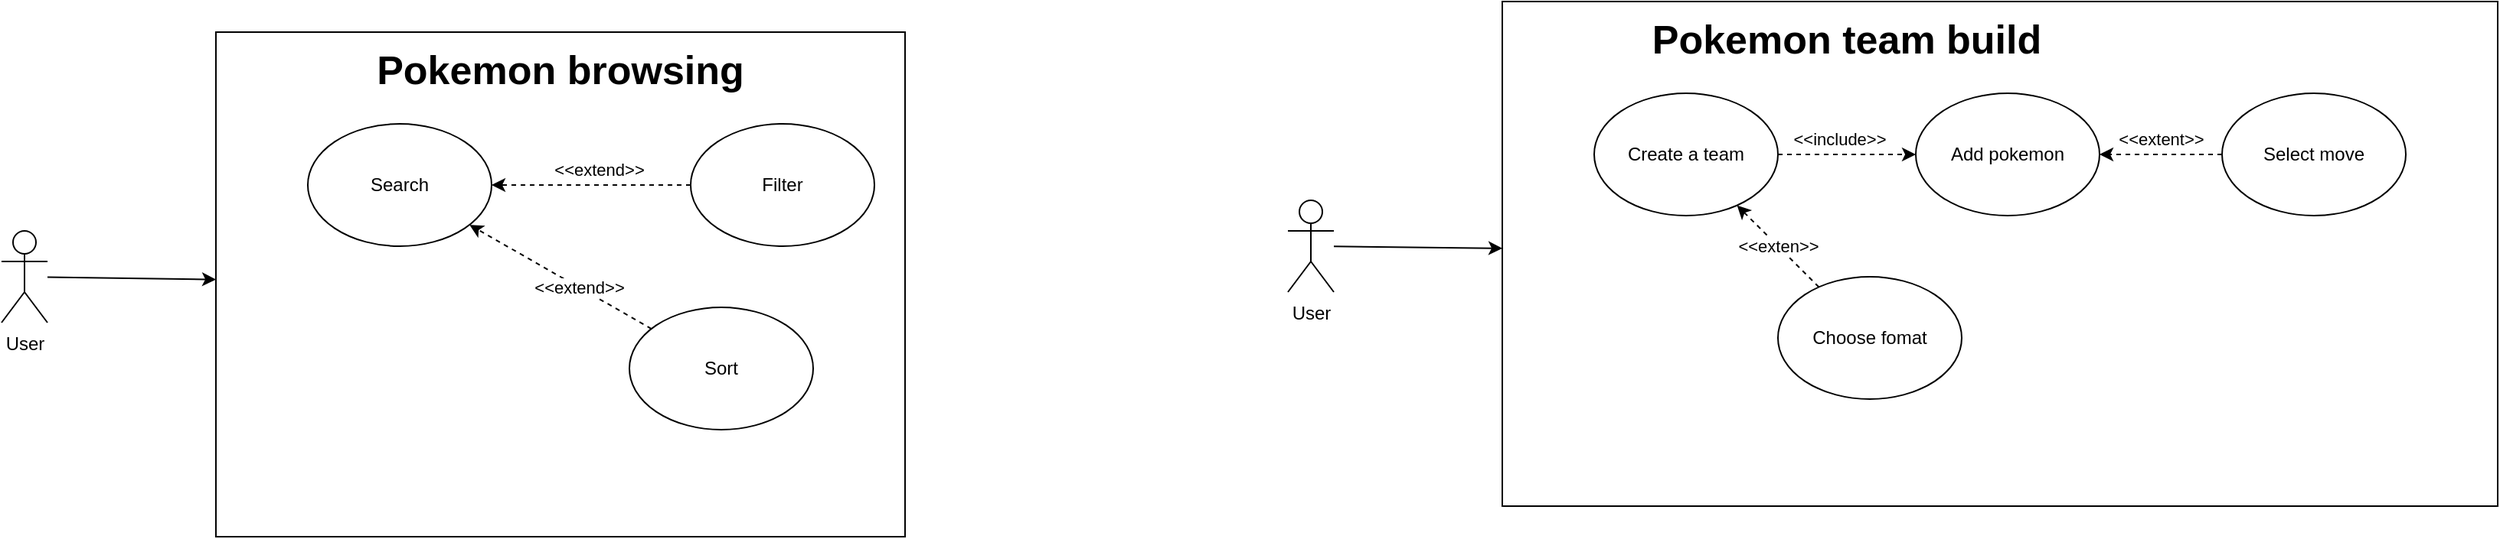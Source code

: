 <mxfile version="22.0.8" type="github">
  <diagram name="Page-1" id="WHX4r8rOohVYMr_kNBD3">
    <mxGraphModel dx="1065" dy="1725" grid="1" gridSize="10" guides="1" tooltips="1" connect="1" arrows="1" fold="1" page="1" pageScale="1" pageWidth="850" pageHeight="1100" math="0" shadow="0">
      <root>
        <mxCell id="0" />
        <mxCell id="1" parent="0" />
        <mxCell id="4DGmKzSi5c3qdYX7iXoJ-1" value="" style="rounded=0;whiteSpace=wrap;html=1;" vertex="1" parent="1">
          <mxGeometry x="190" y="-1040" width="450" height="330" as="geometry" />
        </mxCell>
        <mxCell id="4DGmKzSi5c3qdYX7iXoJ-2" style="rounded=0;orthogonalLoop=1;jettySize=auto;html=1;" edge="1" parent="1" source="4DGmKzSi5c3qdYX7iXoJ-3" target="4DGmKzSi5c3qdYX7iXoJ-1">
          <mxGeometry relative="1" as="geometry" />
        </mxCell>
        <mxCell id="4DGmKzSi5c3qdYX7iXoJ-3" value="User" style="shape=umlActor;verticalLabelPosition=bottom;verticalAlign=top;html=1;outlineConnect=0;" vertex="1" parent="1">
          <mxGeometry x="50" y="-910" width="30" height="60" as="geometry" />
        </mxCell>
        <mxCell id="4DGmKzSi5c3qdYX7iXoJ-4" value="&lt;font style=&quot;font-size: 26px;&quot;&gt;&lt;b&gt;&lt;font style=&quot;font-size: 26px;&quot;&gt;Pokemon&lt;/font&gt;&lt;/b&gt;&lt;span&gt;&lt;/span&gt; &lt;b&gt;&lt;font style=&quot;font-size: 26px;&quot;&gt;browsing&lt;/font&gt;&lt;/b&gt;&lt;/font&gt;" style="text;html=1;strokeColor=none;fillColor=none;align=center;verticalAlign=middle;whiteSpace=wrap;rounded=0;" vertex="1" parent="1">
          <mxGeometry x="275" y="-1030" width="280" height="30" as="geometry" />
        </mxCell>
        <mxCell id="4DGmKzSi5c3qdYX7iXoJ-5" value="Search" style="ellipse;whiteSpace=wrap;html=1;" vertex="1" parent="1">
          <mxGeometry x="250" y="-980" width="120" height="80" as="geometry" />
        </mxCell>
        <mxCell id="4DGmKzSi5c3qdYX7iXoJ-6" value="&amp;lt;&amp;lt;extend&amp;gt;&amp;gt;" style="rounded=0;orthogonalLoop=1;jettySize=auto;html=1;dashed=1;" edge="1" parent="1" source="4DGmKzSi5c3qdYX7iXoJ-7" target="4DGmKzSi5c3qdYX7iXoJ-5">
          <mxGeometry x="-0.077" y="-10" relative="1" as="geometry">
            <mxPoint as="offset" />
          </mxGeometry>
        </mxCell>
        <mxCell id="4DGmKzSi5c3qdYX7iXoJ-7" value="Filter" style="ellipse;whiteSpace=wrap;html=1;" vertex="1" parent="1">
          <mxGeometry x="500" y="-980" width="120" height="80" as="geometry" />
        </mxCell>
        <mxCell id="4DGmKzSi5c3qdYX7iXoJ-8" style="rounded=0;orthogonalLoop=1;jettySize=auto;html=1;dashed=1;" edge="1" parent="1" source="4DGmKzSi5c3qdYX7iXoJ-10" target="4DGmKzSi5c3qdYX7iXoJ-5">
          <mxGeometry relative="1" as="geometry" />
        </mxCell>
        <mxCell id="4DGmKzSi5c3qdYX7iXoJ-9" value="&amp;lt;&amp;lt;extend&amp;gt;&amp;gt;" style="edgeLabel;html=1;align=center;verticalAlign=middle;resizable=0;points=[];" vertex="1" connectable="0" parent="4DGmKzSi5c3qdYX7iXoJ-8">
          <mxGeometry x="-0.204" relative="1" as="geometry">
            <mxPoint as="offset" />
          </mxGeometry>
        </mxCell>
        <mxCell id="4DGmKzSi5c3qdYX7iXoJ-10" value="Sort" style="ellipse;whiteSpace=wrap;html=1;" vertex="1" parent="1">
          <mxGeometry x="460" y="-860" width="120" height="80" as="geometry" />
        </mxCell>
        <mxCell id="4DGmKzSi5c3qdYX7iXoJ-11" value="" style="rounded=0;whiteSpace=wrap;html=1;" vertex="1" parent="1">
          <mxGeometry x="1030" y="-1060" width="650" height="330" as="geometry" />
        </mxCell>
        <mxCell id="4DGmKzSi5c3qdYX7iXoJ-12" style="rounded=0;orthogonalLoop=1;jettySize=auto;html=1;" edge="1" parent="1" source="4DGmKzSi5c3qdYX7iXoJ-13" target="4DGmKzSi5c3qdYX7iXoJ-11">
          <mxGeometry relative="1" as="geometry" />
        </mxCell>
        <mxCell id="4DGmKzSi5c3qdYX7iXoJ-13" value="User" style="shape=umlActor;verticalLabelPosition=bottom;verticalAlign=top;html=1;outlineConnect=0;" vertex="1" parent="1">
          <mxGeometry x="890" y="-930" width="30" height="60" as="geometry" />
        </mxCell>
        <mxCell id="4DGmKzSi5c3qdYX7iXoJ-14" value="&lt;font style=&quot;font-size: 26px;&quot;&gt;&lt;b&gt;&lt;font style=&quot;font-size: 26px;&quot;&gt;Pokemon&lt;/font&gt;&lt;/b&gt;&lt;span&gt;&lt;/span&gt; &lt;b&gt;team build&lt;br&gt;&lt;/b&gt;&lt;/font&gt;" style="text;html=1;strokeColor=none;fillColor=none;align=center;verticalAlign=middle;whiteSpace=wrap;rounded=0;" vertex="1" parent="1">
          <mxGeometry x="1115" y="-1050" width="280" height="30" as="geometry" />
        </mxCell>
        <mxCell id="4DGmKzSi5c3qdYX7iXoJ-20" value="&amp;lt;&amp;lt;include&amp;gt;&amp;gt;" style="edgeStyle=orthogonalEdgeStyle;rounded=0;orthogonalLoop=1;jettySize=auto;html=1;dashed=1;" edge="1" parent="1" source="4DGmKzSi5c3qdYX7iXoJ-15" target="4DGmKzSi5c3qdYX7iXoJ-16">
          <mxGeometry x="-0.111" y="10" relative="1" as="geometry">
            <mxPoint as="offset" />
          </mxGeometry>
        </mxCell>
        <mxCell id="4DGmKzSi5c3qdYX7iXoJ-15" value="Create a team" style="ellipse;whiteSpace=wrap;html=1;" vertex="1" parent="1">
          <mxGeometry x="1090" y="-1000" width="120" height="80" as="geometry" />
        </mxCell>
        <mxCell id="4DGmKzSi5c3qdYX7iXoJ-16" value="Add pokemon" style="ellipse;whiteSpace=wrap;html=1;" vertex="1" parent="1">
          <mxGeometry x="1300" y="-1000" width="120" height="80" as="geometry" />
        </mxCell>
        <mxCell id="4DGmKzSi5c3qdYX7iXoJ-21" value="&amp;lt;&amp;lt;exten&amp;gt;&amp;gt;" style="rounded=0;orthogonalLoop=1;jettySize=auto;html=1;dashed=1;" edge="1" parent="1" source="4DGmKzSi5c3qdYX7iXoJ-17" target="4DGmKzSi5c3qdYX7iXoJ-15">
          <mxGeometry relative="1" as="geometry" />
        </mxCell>
        <mxCell id="4DGmKzSi5c3qdYX7iXoJ-17" value="Choose fomat" style="ellipse;whiteSpace=wrap;html=1;" vertex="1" parent="1">
          <mxGeometry x="1210" y="-880" width="120" height="80" as="geometry" />
        </mxCell>
        <mxCell id="4DGmKzSi5c3qdYX7iXoJ-18" value="&amp;lt;&amp;lt;extent&amp;gt;&amp;gt;" style="edgeStyle=orthogonalEdgeStyle;rounded=0;orthogonalLoop=1;jettySize=auto;html=1;dashed=1;" edge="1" parent="1" source="4DGmKzSi5c3qdYX7iXoJ-19" target="4DGmKzSi5c3qdYX7iXoJ-16">
          <mxGeometry y="-10" relative="1" as="geometry">
            <mxPoint as="offset" />
          </mxGeometry>
        </mxCell>
        <mxCell id="4DGmKzSi5c3qdYX7iXoJ-19" value="Select move" style="ellipse;whiteSpace=wrap;html=1;" vertex="1" parent="1">
          <mxGeometry x="1500" y="-1000" width="120" height="80" as="geometry" />
        </mxCell>
      </root>
    </mxGraphModel>
  </diagram>
</mxfile>
